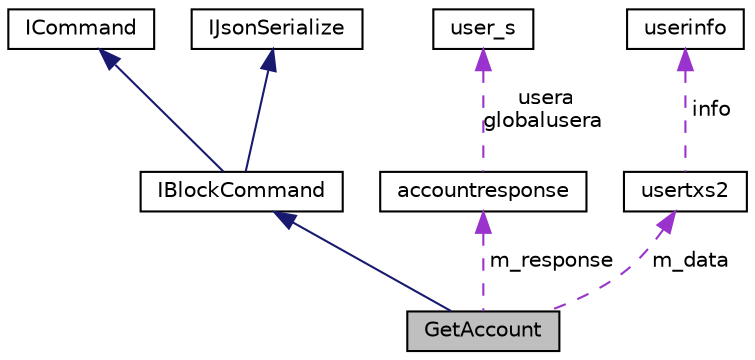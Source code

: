 digraph "GetAccount"
{
  edge [fontname="Helvetica",fontsize="10",labelfontname="Helvetica",labelfontsize="10"];
  node [fontname="Helvetica",fontsize="10",shape=record];
  Node4 [label="GetAccount",height=0.2,width=0.4,color="black", fillcolor="grey75", style="filled", fontcolor="black"];
  Node5 -> Node4 [dir="back",color="midnightblue",fontsize="10",style="solid",fontname="Helvetica"];
  Node5 [label="IBlockCommand",height=0.2,width=0.4,color="black", fillcolor="white", style="filled",URL="$class_i_block_command.html",tooltip="Base interface for command. It combain ICommand and IJsonSerialize Interface. "];
  Node6 -> Node5 [dir="back",color="midnightblue",fontsize="10",style="solid",fontname="Helvetica"];
  Node6 [label="ICommand",height=0.2,width=0.4,color="black", fillcolor="white", style="filled",URL="$class_i_command.html",tooltip="Command Interface. Base class for all command. "];
  Node7 -> Node5 [dir="back",color="midnightblue",fontsize="10",style="solid",fontname="Helvetica"];
  Node7 [label="IJsonSerialize",height=0.2,width=0.4,color="black", fillcolor="white", style="filled",URL="$class_i_json_serialize.html",tooltip="Interface which allow convert command data to JSON or string. Not used for now. "];
  Node8 -> Node4 [dir="back",color="darkorchid3",fontsize="10",style="dashed",label=" m_response" ,fontname="Helvetica"];
  Node8 [label="accountresponse",height=0.2,width=0.4,color="black", fillcolor="white", style="filled",URL="$structaccountresponse.html",tooltip="Struct data for get_me and get_accout response. "];
  Node9 -> Node8 [dir="back",color="darkorchid3",fontsize="10",style="dashed",label=" usera\nglobalusera" ,fontname="Helvetica"];
  Node9 [label="user_s",height=0.2,width=0.4,color="black", fillcolor="white", style="filled",URL="$structuser__s.html"];
  Node10 -> Node4 [dir="back",color="darkorchid3",fontsize="10",style="dashed",label=" m_data" ,fontname="Helvetica"];
  Node10 [label="usertxs2",height=0.2,width=0.4,color="black", fillcolor="white", style="filled",URL="$structusertxs2.html",tooltip="Full struct data for get_me and get_accout command with signature. "];
  Node11 -> Node10 [dir="back",color="darkorchid3",fontsize="10",style="dashed",label=" info" ,fontname="Helvetica"];
  Node11 [label="userinfo",height=0.2,width=0.4,color="black", fillcolor="white", style="filled",URL="$structuserinfo.html",tooltip="Struct data for get_me and get_accout command. "];
}
